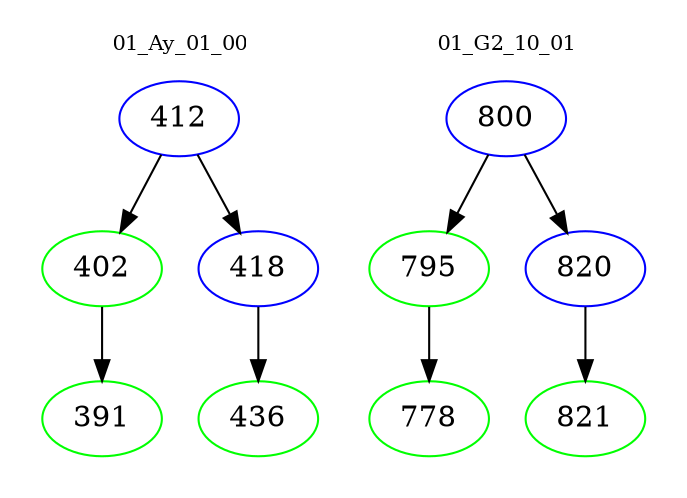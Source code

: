 digraph{
subgraph cluster_0 {
color = white
label = "01_Ay_01_00";
fontsize=10;
T0_412 [label="412", color="blue"]
T0_412 -> T0_402 [color="black"]
T0_402 [label="402", color="green"]
T0_402 -> T0_391 [color="black"]
T0_391 [label="391", color="green"]
T0_412 -> T0_418 [color="black"]
T0_418 [label="418", color="blue"]
T0_418 -> T0_436 [color="black"]
T0_436 [label="436", color="green"]
}
subgraph cluster_1 {
color = white
label = "01_G2_10_01";
fontsize=10;
T1_800 [label="800", color="blue"]
T1_800 -> T1_795 [color="black"]
T1_795 [label="795", color="green"]
T1_795 -> T1_778 [color="black"]
T1_778 [label="778", color="green"]
T1_800 -> T1_820 [color="black"]
T1_820 [label="820", color="blue"]
T1_820 -> T1_821 [color="black"]
T1_821 [label="821", color="green"]
}
}
